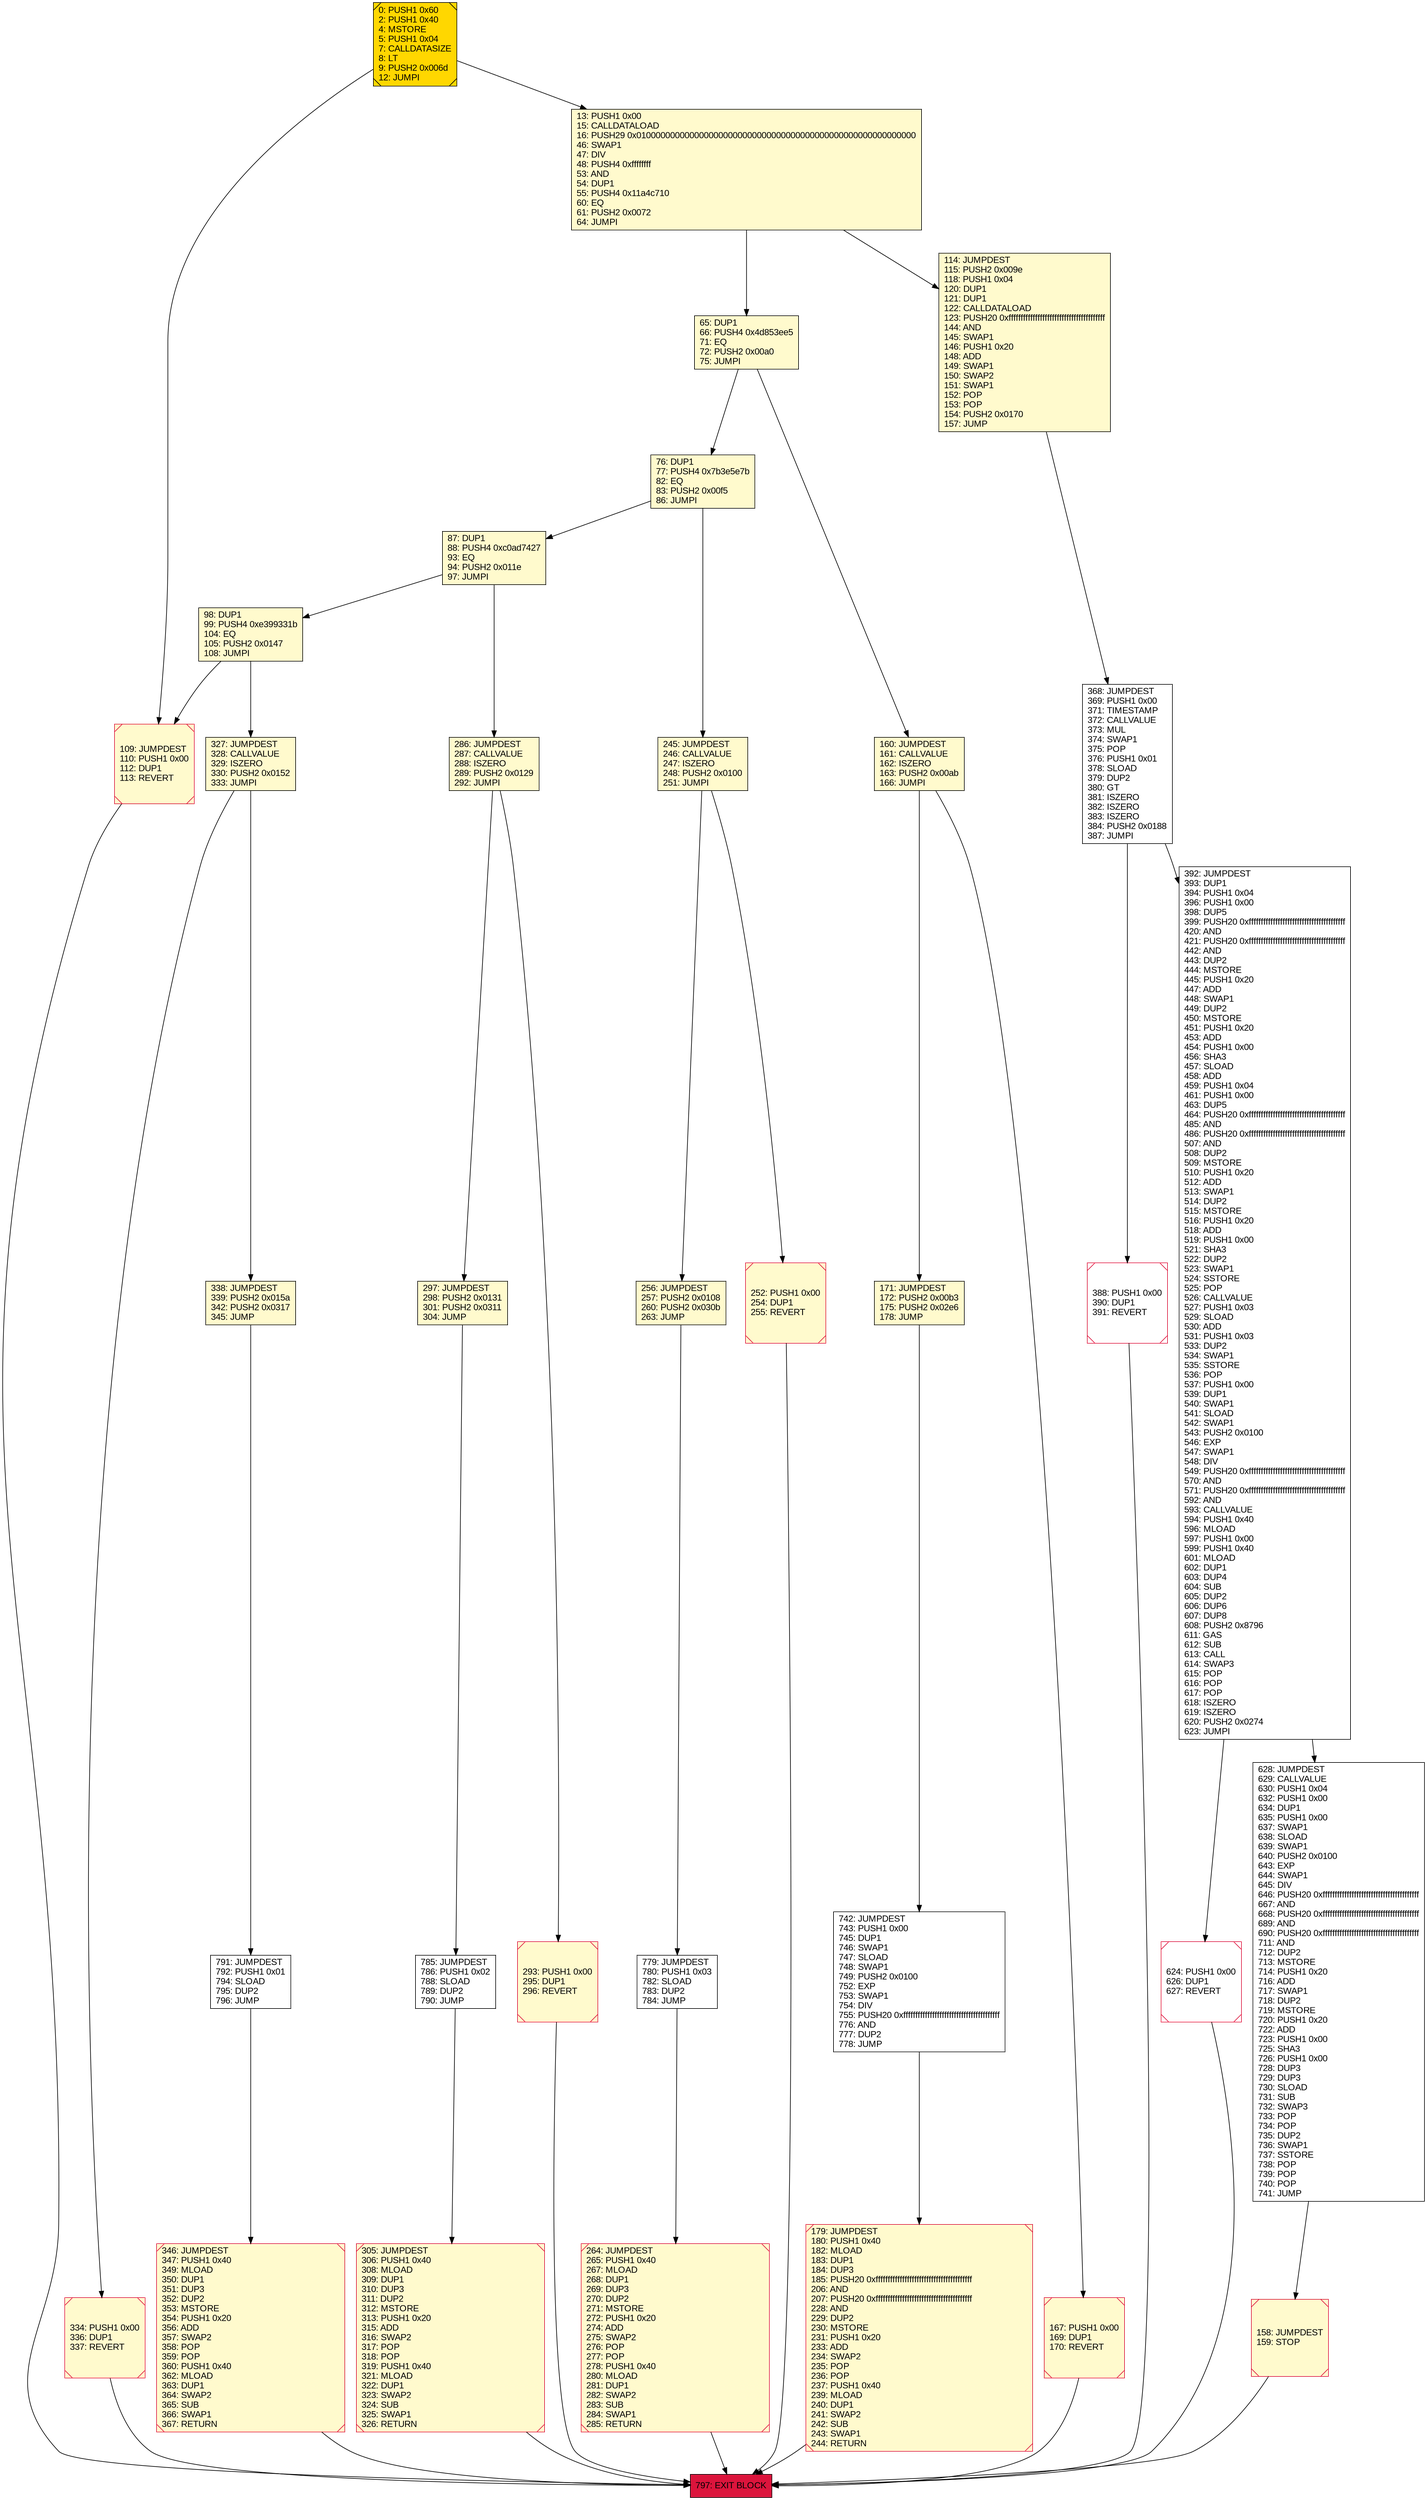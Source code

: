 digraph G {
bgcolor=transparent rankdir=UD;
node [shape=box style=filled color=black fillcolor=white fontname=arial fontcolor=black];
160 [label="160: JUMPDEST\l161: CALLVALUE\l162: ISZERO\l163: PUSH2 0x00ab\l166: JUMPI\l" fillcolor=lemonchiffon ];
286 [label="286: JUMPDEST\l287: CALLVALUE\l288: ISZERO\l289: PUSH2 0x0129\l292: JUMPI\l" fillcolor=lemonchiffon ];
791 [label="791: JUMPDEST\l792: PUSH1 0x01\l794: SLOAD\l795: DUP2\l796: JUMP\l" ];
305 [label="305: JUMPDEST\l306: PUSH1 0x40\l308: MLOAD\l309: DUP1\l310: DUP3\l311: DUP2\l312: MSTORE\l313: PUSH1 0x20\l315: ADD\l316: SWAP2\l317: POP\l318: POP\l319: PUSH1 0x40\l321: MLOAD\l322: DUP1\l323: SWAP2\l324: SUB\l325: SWAP1\l326: RETURN\l" fillcolor=lemonchiffon shape=Msquare color=crimson ];
293 [label="293: PUSH1 0x00\l295: DUP1\l296: REVERT\l" fillcolor=lemonchiffon shape=Msquare color=crimson ];
167 [label="167: PUSH1 0x00\l169: DUP1\l170: REVERT\l" fillcolor=lemonchiffon shape=Msquare color=crimson ];
392 [label="392: JUMPDEST\l393: DUP1\l394: PUSH1 0x04\l396: PUSH1 0x00\l398: DUP5\l399: PUSH20 0xffffffffffffffffffffffffffffffffffffffff\l420: AND\l421: PUSH20 0xffffffffffffffffffffffffffffffffffffffff\l442: AND\l443: DUP2\l444: MSTORE\l445: PUSH1 0x20\l447: ADD\l448: SWAP1\l449: DUP2\l450: MSTORE\l451: PUSH1 0x20\l453: ADD\l454: PUSH1 0x00\l456: SHA3\l457: SLOAD\l458: ADD\l459: PUSH1 0x04\l461: PUSH1 0x00\l463: DUP5\l464: PUSH20 0xffffffffffffffffffffffffffffffffffffffff\l485: AND\l486: PUSH20 0xffffffffffffffffffffffffffffffffffffffff\l507: AND\l508: DUP2\l509: MSTORE\l510: PUSH1 0x20\l512: ADD\l513: SWAP1\l514: DUP2\l515: MSTORE\l516: PUSH1 0x20\l518: ADD\l519: PUSH1 0x00\l521: SHA3\l522: DUP2\l523: SWAP1\l524: SSTORE\l525: POP\l526: CALLVALUE\l527: PUSH1 0x03\l529: SLOAD\l530: ADD\l531: PUSH1 0x03\l533: DUP2\l534: SWAP1\l535: SSTORE\l536: POP\l537: PUSH1 0x00\l539: DUP1\l540: SWAP1\l541: SLOAD\l542: SWAP1\l543: PUSH2 0x0100\l546: EXP\l547: SWAP1\l548: DIV\l549: PUSH20 0xffffffffffffffffffffffffffffffffffffffff\l570: AND\l571: PUSH20 0xffffffffffffffffffffffffffffffffffffffff\l592: AND\l593: CALLVALUE\l594: PUSH1 0x40\l596: MLOAD\l597: PUSH1 0x00\l599: PUSH1 0x40\l601: MLOAD\l602: DUP1\l603: DUP4\l604: SUB\l605: DUP2\l606: DUP6\l607: DUP8\l608: PUSH2 0x8796\l611: GAS\l612: SUB\l613: CALL\l614: SWAP3\l615: POP\l616: POP\l617: POP\l618: ISZERO\l619: ISZERO\l620: PUSH2 0x0274\l623: JUMPI\l" ];
158 [label="158: JUMPDEST\l159: STOP\l" fillcolor=lemonchiffon shape=Msquare color=crimson ];
742 [label="742: JUMPDEST\l743: PUSH1 0x00\l745: DUP1\l746: SWAP1\l747: SLOAD\l748: SWAP1\l749: PUSH2 0x0100\l752: EXP\l753: SWAP1\l754: DIV\l755: PUSH20 0xffffffffffffffffffffffffffffffffffffffff\l776: AND\l777: DUP2\l778: JUMP\l" ];
624 [label="624: PUSH1 0x00\l626: DUP1\l627: REVERT\l" shape=Msquare color=crimson ];
98 [label="98: DUP1\l99: PUSH4 0xe399331b\l104: EQ\l105: PUSH2 0x0147\l108: JUMPI\l" fillcolor=lemonchiffon ];
797 [label="797: EXIT BLOCK\l" fillcolor=crimson ];
252 [label="252: PUSH1 0x00\l254: DUP1\l255: REVERT\l" fillcolor=lemonchiffon shape=Msquare color=crimson ];
179 [label="179: JUMPDEST\l180: PUSH1 0x40\l182: MLOAD\l183: DUP1\l184: DUP3\l185: PUSH20 0xffffffffffffffffffffffffffffffffffffffff\l206: AND\l207: PUSH20 0xffffffffffffffffffffffffffffffffffffffff\l228: AND\l229: DUP2\l230: MSTORE\l231: PUSH1 0x20\l233: ADD\l234: SWAP2\l235: POP\l236: POP\l237: PUSH1 0x40\l239: MLOAD\l240: DUP1\l241: SWAP2\l242: SUB\l243: SWAP1\l244: RETURN\l" fillcolor=lemonchiffon shape=Msquare color=crimson ];
245 [label="245: JUMPDEST\l246: CALLVALUE\l247: ISZERO\l248: PUSH2 0x0100\l251: JUMPI\l" fillcolor=lemonchiffon ];
256 [label="256: JUMPDEST\l257: PUSH2 0x0108\l260: PUSH2 0x030b\l263: JUMP\l" fillcolor=lemonchiffon ];
327 [label="327: JUMPDEST\l328: CALLVALUE\l329: ISZERO\l330: PUSH2 0x0152\l333: JUMPI\l" fillcolor=lemonchiffon ];
0 [label="0: PUSH1 0x60\l2: PUSH1 0x40\l4: MSTORE\l5: PUSH1 0x04\l7: CALLDATASIZE\l8: LT\l9: PUSH2 0x006d\l12: JUMPI\l" fillcolor=lemonchiffon shape=Msquare fillcolor=gold ];
171 [label="171: JUMPDEST\l172: PUSH2 0x00b3\l175: PUSH2 0x02e6\l178: JUMP\l" fillcolor=lemonchiffon ];
388 [label="388: PUSH1 0x00\l390: DUP1\l391: REVERT\l" shape=Msquare color=crimson ];
114 [label="114: JUMPDEST\l115: PUSH2 0x009e\l118: PUSH1 0x04\l120: DUP1\l121: DUP1\l122: CALLDATALOAD\l123: PUSH20 0xffffffffffffffffffffffffffffffffffffffff\l144: AND\l145: SWAP1\l146: PUSH1 0x20\l148: ADD\l149: SWAP1\l150: SWAP2\l151: SWAP1\l152: POP\l153: POP\l154: PUSH2 0x0170\l157: JUMP\l" fillcolor=lemonchiffon ];
76 [label="76: DUP1\l77: PUSH4 0x7b3e5e7b\l82: EQ\l83: PUSH2 0x00f5\l86: JUMPI\l" fillcolor=lemonchiffon ];
109 [label="109: JUMPDEST\l110: PUSH1 0x00\l112: DUP1\l113: REVERT\l" fillcolor=lemonchiffon shape=Msquare color=crimson ];
346 [label="346: JUMPDEST\l347: PUSH1 0x40\l349: MLOAD\l350: DUP1\l351: DUP3\l352: DUP2\l353: MSTORE\l354: PUSH1 0x20\l356: ADD\l357: SWAP2\l358: POP\l359: POP\l360: PUSH1 0x40\l362: MLOAD\l363: DUP1\l364: SWAP2\l365: SUB\l366: SWAP1\l367: RETURN\l" fillcolor=lemonchiffon shape=Msquare color=crimson ];
779 [label="779: JUMPDEST\l780: PUSH1 0x03\l782: SLOAD\l783: DUP2\l784: JUMP\l" ];
785 [label="785: JUMPDEST\l786: PUSH1 0x02\l788: SLOAD\l789: DUP2\l790: JUMP\l" ];
338 [label="338: JUMPDEST\l339: PUSH2 0x015a\l342: PUSH2 0x0317\l345: JUMP\l" fillcolor=lemonchiffon ];
628 [label="628: JUMPDEST\l629: CALLVALUE\l630: PUSH1 0x04\l632: PUSH1 0x00\l634: DUP1\l635: PUSH1 0x00\l637: SWAP1\l638: SLOAD\l639: SWAP1\l640: PUSH2 0x0100\l643: EXP\l644: SWAP1\l645: DIV\l646: PUSH20 0xffffffffffffffffffffffffffffffffffffffff\l667: AND\l668: PUSH20 0xffffffffffffffffffffffffffffffffffffffff\l689: AND\l690: PUSH20 0xffffffffffffffffffffffffffffffffffffffff\l711: AND\l712: DUP2\l713: MSTORE\l714: PUSH1 0x20\l716: ADD\l717: SWAP1\l718: DUP2\l719: MSTORE\l720: PUSH1 0x20\l722: ADD\l723: PUSH1 0x00\l725: SHA3\l726: PUSH1 0x00\l728: DUP3\l729: DUP3\l730: SLOAD\l731: SUB\l732: SWAP3\l733: POP\l734: POP\l735: DUP2\l736: SWAP1\l737: SSTORE\l738: POP\l739: POP\l740: POP\l741: JUMP\l" ];
334 [label="334: PUSH1 0x00\l336: DUP1\l337: REVERT\l" fillcolor=lemonchiffon shape=Msquare color=crimson ];
297 [label="297: JUMPDEST\l298: PUSH2 0x0131\l301: PUSH2 0x0311\l304: JUMP\l" fillcolor=lemonchiffon ];
368 [label="368: JUMPDEST\l369: PUSH1 0x00\l371: TIMESTAMP\l372: CALLVALUE\l373: MUL\l374: SWAP1\l375: POP\l376: PUSH1 0x01\l378: SLOAD\l379: DUP2\l380: GT\l381: ISZERO\l382: ISZERO\l383: ISZERO\l384: PUSH2 0x0188\l387: JUMPI\l" ];
13 [label="13: PUSH1 0x00\l15: CALLDATALOAD\l16: PUSH29 0x0100000000000000000000000000000000000000000000000000000000\l46: SWAP1\l47: DIV\l48: PUSH4 0xffffffff\l53: AND\l54: DUP1\l55: PUSH4 0x11a4c710\l60: EQ\l61: PUSH2 0x0072\l64: JUMPI\l" fillcolor=lemonchiffon ];
65 [label="65: DUP1\l66: PUSH4 0x4d853ee5\l71: EQ\l72: PUSH2 0x00a0\l75: JUMPI\l" fillcolor=lemonchiffon ];
87 [label="87: DUP1\l88: PUSH4 0xc0ad7427\l93: EQ\l94: PUSH2 0x011e\l97: JUMPI\l" fillcolor=lemonchiffon ];
264 [label="264: JUMPDEST\l265: PUSH1 0x40\l267: MLOAD\l268: DUP1\l269: DUP3\l270: DUP2\l271: MSTORE\l272: PUSH1 0x20\l274: ADD\l275: SWAP2\l276: POP\l277: POP\l278: PUSH1 0x40\l280: MLOAD\l281: DUP1\l282: SWAP2\l283: SUB\l284: SWAP1\l285: RETURN\l" fillcolor=lemonchiffon shape=Msquare color=crimson ];
245 -> 256;
252 -> 797;
13 -> 65;
76 -> 245;
286 -> 293;
160 -> 167;
0 -> 109;
327 -> 334;
624 -> 797;
256 -> 779;
327 -> 338;
65 -> 76;
0 -> 13;
368 -> 388;
114 -> 368;
13 -> 114;
158 -> 797;
779 -> 264;
392 -> 624;
293 -> 797;
167 -> 797;
76 -> 87;
297 -> 785;
305 -> 797;
160 -> 171;
392 -> 628;
264 -> 797;
628 -> 158;
791 -> 346;
87 -> 98;
338 -> 791;
785 -> 305;
742 -> 179;
334 -> 797;
286 -> 297;
171 -> 742;
346 -> 797;
109 -> 797;
65 -> 160;
98 -> 327;
388 -> 797;
87 -> 286;
98 -> 109;
179 -> 797;
368 -> 392;
245 -> 252;
}